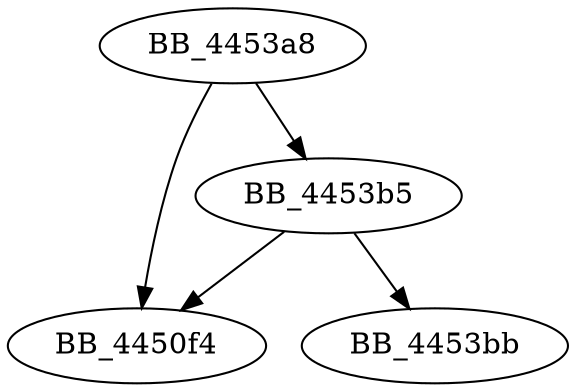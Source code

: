 DiGraph sub_4453A8{
BB_4453a8->BB_4450f4
BB_4453a8->BB_4453b5
BB_4453b5->BB_4450f4
BB_4453b5->BB_4453bb
}

